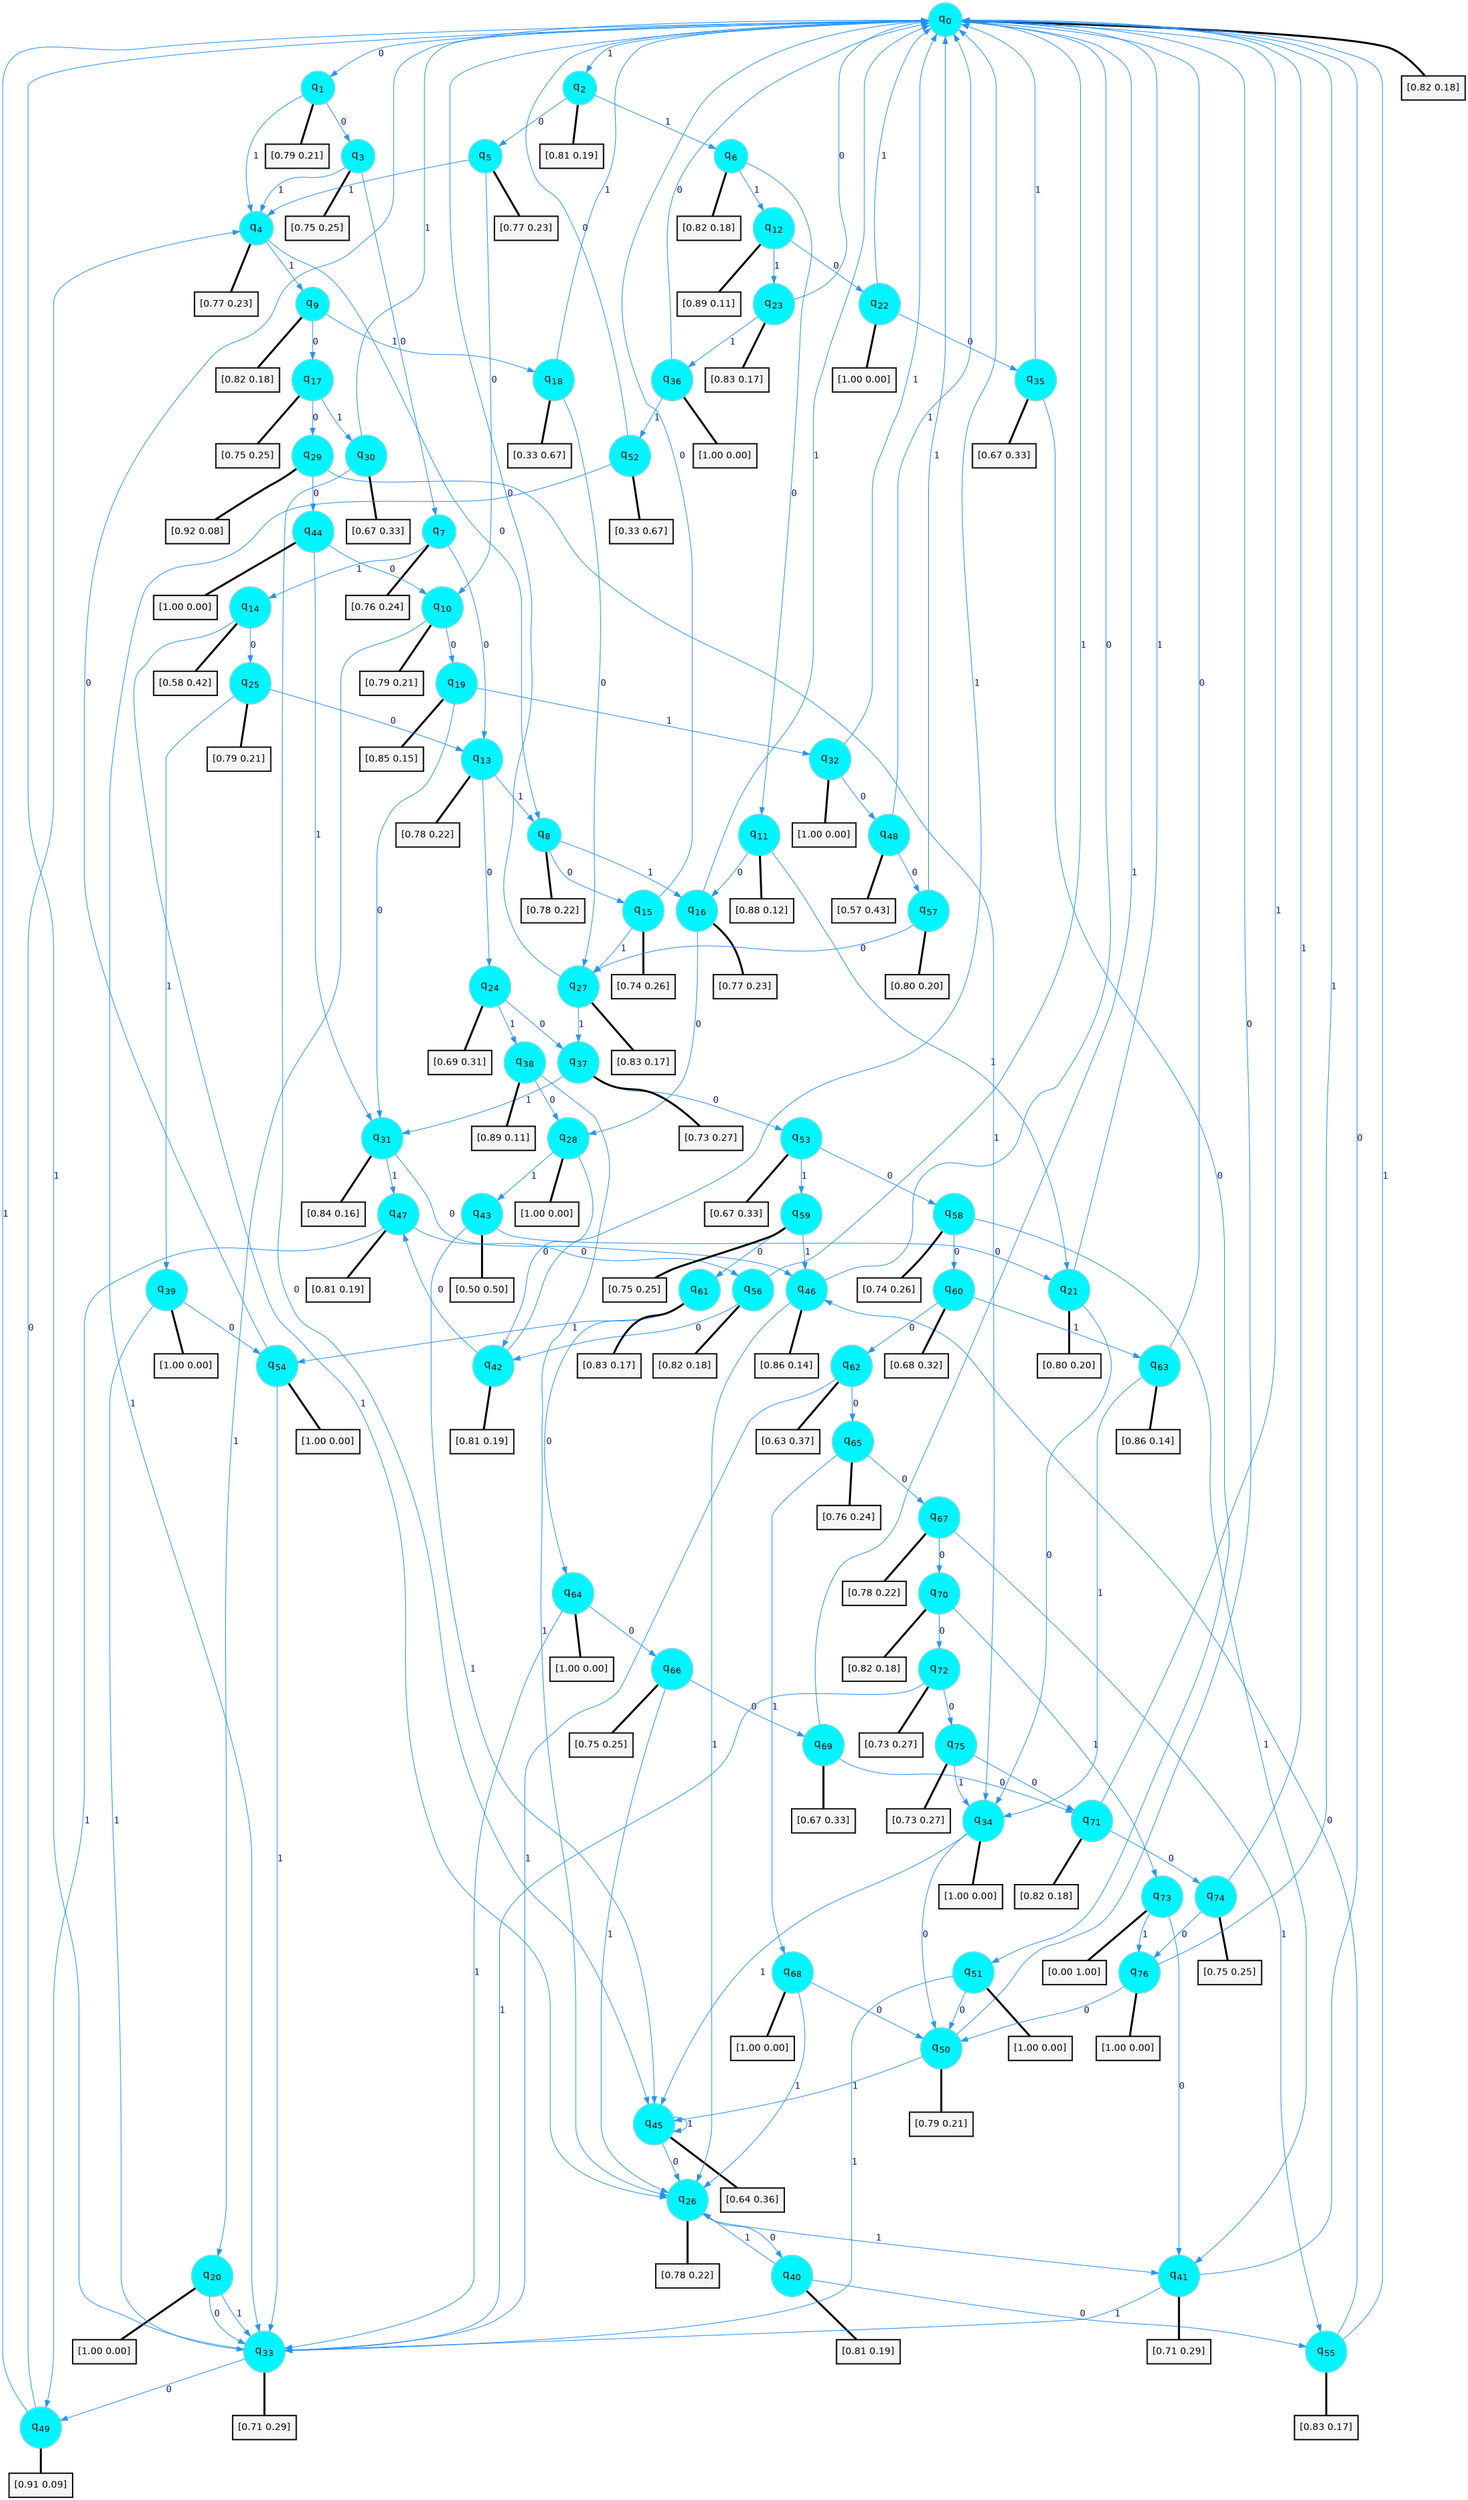 digraph G {
graph [
bgcolor=transparent, dpi=300, rankdir=TD, size="40,25"];
node [
color=gray, fillcolor=turquoise1, fontcolor=black, fontname=Helvetica, fontsize=16, fontweight=bold, shape=circle, style=filled];
edge [
arrowsize=1, color=dodgerblue1, fontcolor=midnightblue, fontname=courier, fontweight=bold, penwidth=1, style=solid, weight=20];
0[label=<q<SUB>0</SUB>>];
1[label=<q<SUB>1</SUB>>];
2[label=<q<SUB>2</SUB>>];
3[label=<q<SUB>3</SUB>>];
4[label=<q<SUB>4</SUB>>];
5[label=<q<SUB>5</SUB>>];
6[label=<q<SUB>6</SUB>>];
7[label=<q<SUB>7</SUB>>];
8[label=<q<SUB>8</SUB>>];
9[label=<q<SUB>9</SUB>>];
10[label=<q<SUB>10</SUB>>];
11[label=<q<SUB>11</SUB>>];
12[label=<q<SUB>12</SUB>>];
13[label=<q<SUB>13</SUB>>];
14[label=<q<SUB>14</SUB>>];
15[label=<q<SUB>15</SUB>>];
16[label=<q<SUB>16</SUB>>];
17[label=<q<SUB>17</SUB>>];
18[label=<q<SUB>18</SUB>>];
19[label=<q<SUB>19</SUB>>];
20[label=<q<SUB>20</SUB>>];
21[label=<q<SUB>21</SUB>>];
22[label=<q<SUB>22</SUB>>];
23[label=<q<SUB>23</SUB>>];
24[label=<q<SUB>24</SUB>>];
25[label=<q<SUB>25</SUB>>];
26[label=<q<SUB>26</SUB>>];
27[label=<q<SUB>27</SUB>>];
28[label=<q<SUB>28</SUB>>];
29[label=<q<SUB>29</SUB>>];
30[label=<q<SUB>30</SUB>>];
31[label=<q<SUB>31</SUB>>];
32[label=<q<SUB>32</SUB>>];
33[label=<q<SUB>33</SUB>>];
34[label=<q<SUB>34</SUB>>];
35[label=<q<SUB>35</SUB>>];
36[label=<q<SUB>36</SUB>>];
37[label=<q<SUB>37</SUB>>];
38[label=<q<SUB>38</SUB>>];
39[label=<q<SUB>39</SUB>>];
40[label=<q<SUB>40</SUB>>];
41[label=<q<SUB>41</SUB>>];
42[label=<q<SUB>42</SUB>>];
43[label=<q<SUB>43</SUB>>];
44[label=<q<SUB>44</SUB>>];
45[label=<q<SUB>45</SUB>>];
46[label=<q<SUB>46</SUB>>];
47[label=<q<SUB>47</SUB>>];
48[label=<q<SUB>48</SUB>>];
49[label=<q<SUB>49</SUB>>];
50[label=<q<SUB>50</SUB>>];
51[label=<q<SUB>51</SUB>>];
52[label=<q<SUB>52</SUB>>];
53[label=<q<SUB>53</SUB>>];
54[label=<q<SUB>54</SUB>>];
55[label=<q<SUB>55</SUB>>];
56[label=<q<SUB>56</SUB>>];
57[label=<q<SUB>57</SUB>>];
58[label=<q<SUB>58</SUB>>];
59[label=<q<SUB>59</SUB>>];
60[label=<q<SUB>60</SUB>>];
61[label=<q<SUB>61</SUB>>];
62[label=<q<SUB>62</SUB>>];
63[label=<q<SUB>63</SUB>>];
64[label=<q<SUB>64</SUB>>];
65[label=<q<SUB>65</SUB>>];
66[label=<q<SUB>66</SUB>>];
67[label=<q<SUB>67</SUB>>];
68[label=<q<SUB>68</SUB>>];
69[label=<q<SUB>69</SUB>>];
70[label=<q<SUB>70</SUB>>];
71[label=<q<SUB>71</SUB>>];
72[label=<q<SUB>72</SUB>>];
73[label=<q<SUB>73</SUB>>];
74[label=<q<SUB>74</SUB>>];
75[label=<q<SUB>75</SUB>>];
76[label=<q<SUB>76</SUB>>];
77[label="[0.82 0.18]", shape=box,fontcolor=black, fontname=Helvetica, fontsize=14, penwidth=2, fillcolor=whitesmoke,color=black];
78[label="[0.79 0.21]", shape=box,fontcolor=black, fontname=Helvetica, fontsize=14, penwidth=2, fillcolor=whitesmoke,color=black];
79[label="[0.81 0.19]", shape=box,fontcolor=black, fontname=Helvetica, fontsize=14, penwidth=2, fillcolor=whitesmoke,color=black];
80[label="[0.75 0.25]", shape=box,fontcolor=black, fontname=Helvetica, fontsize=14, penwidth=2, fillcolor=whitesmoke,color=black];
81[label="[0.77 0.23]", shape=box,fontcolor=black, fontname=Helvetica, fontsize=14, penwidth=2, fillcolor=whitesmoke,color=black];
82[label="[0.77 0.23]", shape=box,fontcolor=black, fontname=Helvetica, fontsize=14, penwidth=2, fillcolor=whitesmoke,color=black];
83[label="[0.82 0.18]", shape=box,fontcolor=black, fontname=Helvetica, fontsize=14, penwidth=2, fillcolor=whitesmoke,color=black];
84[label="[0.76 0.24]", shape=box,fontcolor=black, fontname=Helvetica, fontsize=14, penwidth=2, fillcolor=whitesmoke,color=black];
85[label="[0.78 0.22]", shape=box,fontcolor=black, fontname=Helvetica, fontsize=14, penwidth=2, fillcolor=whitesmoke,color=black];
86[label="[0.82 0.18]", shape=box,fontcolor=black, fontname=Helvetica, fontsize=14, penwidth=2, fillcolor=whitesmoke,color=black];
87[label="[0.79 0.21]", shape=box,fontcolor=black, fontname=Helvetica, fontsize=14, penwidth=2, fillcolor=whitesmoke,color=black];
88[label="[0.88 0.12]", shape=box,fontcolor=black, fontname=Helvetica, fontsize=14, penwidth=2, fillcolor=whitesmoke,color=black];
89[label="[0.89 0.11]", shape=box,fontcolor=black, fontname=Helvetica, fontsize=14, penwidth=2, fillcolor=whitesmoke,color=black];
90[label="[0.78 0.22]", shape=box,fontcolor=black, fontname=Helvetica, fontsize=14, penwidth=2, fillcolor=whitesmoke,color=black];
91[label="[0.58 0.42]", shape=box,fontcolor=black, fontname=Helvetica, fontsize=14, penwidth=2, fillcolor=whitesmoke,color=black];
92[label="[0.74 0.26]", shape=box,fontcolor=black, fontname=Helvetica, fontsize=14, penwidth=2, fillcolor=whitesmoke,color=black];
93[label="[0.77 0.23]", shape=box,fontcolor=black, fontname=Helvetica, fontsize=14, penwidth=2, fillcolor=whitesmoke,color=black];
94[label="[0.75 0.25]", shape=box,fontcolor=black, fontname=Helvetica, fontsize=14, penwidth=2, fillcolor=whitesmoke,color=black];
95[label="[0.33 0.67]", shape=box,fontcolor=black, fontname=Helvetica, fontsize=14, penwidth=2, fillcolor=whitesmoke,color=black];
96[label="[0.85 0.15]", shape=box,fontcolor=black, fontname=Helvetica, fontsize=14, penwidth=2, fillcolor=whitesmoke,color=black];
97[label="[1.00 0.00]", shape=box,fontcolor=black, fontname=Helvetica, fontsize=14, penwidth=2, fillcolor=whitesmoke,color=black];
98[label="[0.80 0.20]", shape=box,fontcolor=black, fontname=Helvetica, fontsize=14, penwidth=2, fillcolor=whitesmoke,color=black];
99[label="[1.00 0.00]", shape=box,fontcolor=black, fontname=Helvetica, fontsize=14, penwidth=2, fillcolor=whitesmoke,color=black];
100[label="[0.83 0.17]", shape=box,fontcolor=black, fontname=Helvetica, fontsize=14, penwidth=2, fillcolor=whitesmoke,color=black];
101[label="[0.69 0.31]", shape=box,fontcolor=black, fontname=Helvetica, fontsize=14, penwidth=2, fillcolor=whitesmoke,color=black];
102[label="[0.79 0.21]", shape=box,fontcolor=black, fontname=Helvetica, fontsize=14, penwidth=2, fillcolor=whitesmoke,color=black];
103[label="[0.78 0.22]", shape=box,fontcolor=black, fontname=Helvetica, fontsize=14, penwidth=2, fillcolor=whitesmoke,color=black];
104[label="[0.83 0.17]", shape=box,fontcolor=black, fontname=Helvetica, fontsize=14, penwidth=2, fillcolor=whitesmoke,color=black];
105[label="[1.00 0.00]", shape=box,fontcolor=black, fontname=Helvetica, fontsize=14, penwidth=2, fillcolor=whitesmoke,color=black];
106[label="[0.92 0.08]", shape=box,fontcolor=black, fontname=Helvetica, fontsize=14, penwidth=2, fillcolor=whitesmoke,color=black];
107[label="[0.67 0.33]", shape=box,fontcolor=black, fontname=Helvetica, fontsize=14, penwidth=2, fillcolor=whitesmoke,color=black];
108[label="[0.84 0.16]", shape=box,fontcolor=black, fontname=Helvetica, fontsize=14, penwidth=2, fillcolor=whitesmoke,color=black];
109[label="[1.00 0.00]", shape=box,fontcolor=black, fontname=Helvetica, fontsize=14, penwidth=2, fillcolor=whitesmoke,color=black];
110[label="[0.71 0.29]", shape=box,fontcolor=black, fontname=Helvetica, fontsize=14, penwidth=2, fillcolor=whitesmoke,color=black];
111[label="[1.00 0.00]", shape=box,fontcolor=black, fontname=Helvetica, fontsize=14, penwidth=2, fillcolor=whitesmoke,color=black];
112[label="[0.67 0.33]", shape=box,fontcolor=black, fontname=Helvetica, fontsize=14, penwidth=2, fillcolor=whitesmoke,color=black];
113[label="[1.00 0.00]", shape=box,fontcolor=black, fontname=Helvetica, fontsize=14, penwidth=2, fillcolor=whitesmoke,color=black];
114[label="[0.73 0.27]", shape=box,fontcolor=black, fontname=Helvetica, fontsize=14, penwidth=2, fillcolor=whitesmoke,color=black];
115[label="[0.89 0.11]", shape=box,fontcolor=black, fontname=Helvetica, fontsize=14, penwidth=2, fillcolor=whitesmoke,color=black];
116[label="[1.00 0.00]", shape=box,fontcolor=black, fontname=Helvetica, fontsize=14, penwidth=2, fillcolor=whitesmoke,color=black];
117[label="[0.81 0.19]", shape=box,fontcolor=black, fontname=Helvetica, fontsize=14, penwidth=2, fillcolor=whitesmoke,color=black];
118[label="[0.71 0.29]", shape=box,fontcolor=black, fontname=Helvetica, fontsize=14, penwidth=2, fillcolor=whitesmoke,color=black];
119[label="[0.81 0.19]", shape=box,fontcolor=black, fontname=Helvetica, fontsize=14, penwidth=2, fillcolor=whitesmoke,color=black];
120[label="[0.50 0.50]", shape=box,fontcolor=black, fontname=Helvetica, fontsize=14, penwidth=2, fillcolor=whitesmoke,color=black];
121[label="[1.00 0.00]", shape=box,fontcolor=black, fontname=Helvetica, fontsize=14, penwidth=2, fillcolor=whitesmoke,color=black];
122[label="[0.64 0.36]", shape=box,fontcolor=black, fontname=Helvetica, fontsize=14, penwidth=2, fillcolor=whitesmoke,color=black];
123[label="[0.86 0.14]", shape=box,fontcolor=black, fontname=Helvetica, fontsize=14, penwidth=2, fillcolor=whitesmoke,color=black];
124[label="[0.81 0.19]", shape=box,fontcolor=black, fontname=Helvetica, fontsize=14, penwidth=2, fillcolor=whitesmoke,color=black];
125[label="[0.57 0.43]", shape=box,fontcolor=black, fontname=Helvetica, fontsize=14, penwidth=2, fillcolor=whitesmoke,color=black];
126[label="[0.91 0.09]", shape=box,fontcolor=black, fontname=Helvetica, fontsize=14, penwidth=2, fillcolor=whitesmoke,color=black];
127[label="[0.79 0.21]", shape=box,fontcolor=black, fontname=Helvetica, fontsize=14, penwidth=2, fillcolor=whitesmoke,color=black];
128[label="[1.00 0.00]", shape=box,fontcolor=black, fontname=Helvetica, fontsize=14, penwidth=2, fillcolor=whitesmoke,color=black];
129[label="[0.33 0.67]", shape=box,fontcolor=black, fontname=Helvetica, fontsize=14, penwidth=2, fillcolor=whitesmoke,color=black];
130[label="[0.67 0.33]", shape=box,fontcolor=black, fontname=Helvetica, fontsize=14, penwidth=2, fillcolor=whitesmoke,color=black];
131[label="[1.00 0.00]", shape=box,fontcolor=black, fontname=Helvetica, fontsize=14, penwidth=2, fillcolor=whitesmoke,color=black];
132[label="[0.83 0.17]", shape=box,fontcolor=black, fontname=Helvetica, fontsize=14, penwidth=2, fillcolor=whitesmoke,color=black];
133[label="[0.82 0.18]", shape=box,fontcolor=black, fontname=Helvetica, fontsize=14, penwidth=2, fillcolor=whitesmoke,color=black];
134[label="[0.80 0.20]", shape=box,fontcolor=black, fontname=Helvetica, fontsize=14, penwidth=2, fillcolor=whitesmoke,color=black];
135[label="[0.74 0.26]", shape=box,fontcolor=black, fontname=Helvetica, fontsize=14, penwidth=2, fillcolor=whitesmoke,color=black];
136[label="[0.75 0.25]", shape=box,fontcolor=black, fontname=Helvetica, fontsize=14, penwidth=2, fillcolor=whitesmoke,color=black];
137[label="[0.68 0.32]", shape=box,fontcolor=black, fontname=Helvetica, fontsize=14, penwidth=2, fillcolor=whitesmoke,color=black];
138[label="[0.83 0.17]", shape=box,fontcolor=black, fontname=Helvetica, fontsize=14, penwidth=2, fillcolor=whitesmoke,color=black];
139[label="[0.63 0.37]", shape=box,fontcolor=black, fontname=Helvetica, fontsize=14, penwidth=2, fillcolor=whitesmoke,color=black];
140[label="[0.86 0.14]", shape=box,fontcolor=black, fontname=Helvetica, fontsize=14, penwidth=2, fillcolor=whitesmoke,color=black];
141[label="[1.00 0.00]", shape=box,fontcolor=black, fontname=Helvetica, fontsize=14, penwidth=2, fillcolor=whitesmoke,color=black];
142[label="[0.76 0.24]", shape=box,fontcolor=black, fontname=Helvetica, fontsize=14, penwidth=2, fillcolor=whitesmoke,color=black];
143[label="[0.75 0.25]", shape=box,fontcolor=black, fontname=Helvetica, fontsize=14, penwidth=2, fillcolor=whitesmoke,color=black];
144[label="[0.78 0.22]", shape=box,fontcolor=black, fontname=Helvetica, fontsize=14, penwidth=2, fillcolor=whitesmoke,color=black];
145[label="[1.00 0.00]", shape=box,fontcolor=black, fontname=Helvetica, fontsize=14, penwidth=2, fillcolor=whitesmoke,color=black];
146[label="[0.67 0.33]", shape=box,fontcolor=black, fontname=Helvetica, fontsize=14, penwidth=2, fillcolor=whitesmoke,color=black];
147[label="[0.82 0.18]", shape=box,fontcolor=black, fontname=Helvetica, fontsize=14, penwidth=2, fillcolor=whitesmoke,color=black];
148[label="[0.82 0.18]", shape=box,fontcolor=black, fontname=Helvetica, fontsize=14, penwidth=2, fillcolor=whitesmoke,color=black];
149[label="[0.73 0.27]", shape=box,fontcolor=black, fontname=Helvetica, fontsize=14, penwidth=2, fillcolor=whitesmoke,color=black];
150[label="[0.00 1.00]", shape=box,fontcolor=black, fontname=Helvetica, fontsize=14, penwidth=2, fillcolor=whitesmoke,color=black];
151[label="[0.75 0.25]", shape=box,fontcolor=black, fontname=Helvetica, fontsize=14, penwidth=2, fillcolor=whitesmoke,color=black];
152[label="[0.73 0.27]", shape=box,fontcolor=black, fontname=Helvetica, fontsize=14, penwidth=2, fillcolor=whitesmoke,color=black];
153[label="[1.00 0.00]", shape=box,fontcolor=black, fontname=Helvetica, fontsize=14, penwidth=2, fillcolor=whitesmoke,color=black];
0->1 [label=0];
0->2 [label=1];
0->77 [arrowhead=none, penwidth=3,color=black];
1->3 [label=0];
1->4 [label=1];
1->78 [arrowhead=none, penwidth=3,color=black];
2->5 [label=0];
2->6 [label=1];
2->79 [arrowhead=none, penwidth=3,color=black];
3->7 [label=0];
3->4 [label=1];
3->80 [arrowhead=none, penwidth=3,color=black];
4->8 [label=0];
4->9 [label=1];
4->81 [arrowhead=none, penwidth=3,color=black];
5->10 [label=0];
5->4 [label=1];
5->82 [arrowhead=none, penwidth=3,color=black];
6->11 [label=0];
6->12 [label=1];
6->83 [arrowhead=none, penwidth=3,color=black];
7->13 [label=0];
7->14 [label=1];
7->84 [arrowhead=none, penwidth=3,color=black];
8->15 [label=0];
8->16 [label=1];
8->85 [arrowhead=none, penwidth=3,color=black];
9->17 [label=0];
9->18 [label=1];
9->86 [arrowhead=none, penwidth=3,color=black];
10->19 [label=0];
10->20 [label=1];
10->87 [arrowhead=none, penwidth=3,color=black];
11->16 [label=0];
11->21 [label=1];
11->88 [arrowhead=none, penwidth=3,color=black];
12->22 [label=0];
12->23 [label=1];
12->89 [arrowhead=none, penwidth=3,color=black];
13->24 [label=0];
13->8 [label=1];
13->90 [arrowhead=none, penwidth=3,color=black];
14->25 [label=0];
14->26 [label=1];
14->91 [arrowhead=none, penwidth=3,color=black];
15->0 [label=0];
15->27 [label=1];
15->92 [arrowhead=none, penwidth=3,color=black];
16->28 [label=0];
16->0 [label=1];
16->93 [arrowhead=none, penwidth=3,color=black];
17->29 [label=0];
17->30 [label=1];
17->94 [arrowhead=none, penwidth=3,color=black];
18->27 [label=0];
18->0 [label=1];
18->95 [arrowhead=none, penwidth=3,color=black];
19->31 [label=0];
19->32 [label=1];
19->96 [arrowhead=none, penwidth=3,color=black];
20->33 [label=0];
20->33 [label=1];
20->97 [arrowhead=none, penwidth=3,color=black];
21->34 [label=0];
21->0 [label=1];
21->98 [arrowhead=none, penwidth=3,color=black];
22->35 [label=0];
22->0 [label=1];
22->99 [arrowhead=none, penwidth=3,color=black];
23->0 [label=0];
23->36 [label=1];
23->100 [arrowhead=none, penwidth=3,color=black];
24->37 [label=0];
24->38 [label=1];
24->101 [arrowhead=none, penwidth=3,color=black];
25->13 [label=0];
25->39 [label=1];
25->102 [arrowhead=none, penwidth=3,color=black];
26->40 [label=0];
26->41 [label=1];
26->103 [arrowhead=none, penwidth=3,color=black];
27->0 [label=0];
27->37 [label=1];
27->104 [arrowhead=none, penwidth=3,color=black];
28->42 [label=0];
28->43 [label=1];
28->105 [arrowhead=none, penwidth=3,color=black];
29->44 [label=0];
29->34 [label=1];
29->106 [arrowhead=none, penwidth=3,color=black];
30->45 [label=0];
30->0 [label=1];
30->107 [arrowhead=none, penwidth=3,color=black];
31->46 [label=0];
31->47 [label=1];
31->108 [arrowhead=none, penwidth=3,color=black];
32->48 [label=0];
32->0 [label=1];
32->109 [arrowhead=none, penwidth=3,color=black];
33->49 [label=0];
33->0 [label=1];
33->110 [arrowhead=none, penwidth=3,color=black];
34->50 [label=0];
34->45 [label=1];
34->111 [arrowhead=none, penwidth=3,color=black];
35->51 [label=0];
35->0 [label=1];
35->112 [arrowhead=none, penwidth=3,color=black];
36->0 [label=0];
36->52 [label=1];
36->113 [arrowhead=none, penwidth=3,color=black];
37->53 [label=0];
37->31 [label=1];
37->114 [arrowhead=none, penwidth=3,color=black];
38->28 [label=0];
38->26 [label=1];
38->115 [arrowhead=none, penwidth=3,color=black];
39->54 [label=0];
39->33 [label=1];
39->116 [arrowhead=none, penwidth=3,color=black];
40->55 [label=0];
40->26 [label=1];
40->117 [arrowhead=none, penwidth=3,color=black];
41->0 [label=0];
41->33 [label=1];
41->118 [arrowhead=none, penwidth=3,color=black];
42->47 [label=0];
42->0 [label=1];
42->119 [arrowhead=none, penwidth=3,color=black];
43->21 [label=0];
43->45 [label=1];
43->120 [arrowhead=none, penwidth=3,color=black];
44->10 [label=0];
44->31 [label=1];
44->121 [arrowhead=none, penwidth=3,color=black];
45->26 [label=0];
45->45 [label=1];
45->122 [arrowhead=none, penwidth=3,color=black];
46->0 [label=0];
46->26 [label=1];
46->123 [arrowhead=none, penwidth=3,color=black];
47->56 [label=0];
47->49 [label=1];
47->124 [arrowhead=none, penwidth=3,color=black];
48->57 [label=0];
48->0 [label=1];
48->125 [arrowhead=none, penwidth=3,color=black];
49->4 [label=0];
49->0 [label=1];
49->126 [arrowhead=none, penwidth=3,color=black];
50->0 [label=0];
50->45 [label=1];
50->127 [arrowhead=none, penwidth=3,color=black];
51->50 [label=0];
51->33 [label=1];
51->128 [arrowhead=none, penwidth=3,color=black];
52->0 [label=0];
52->33 [label=1];
52->129 [arrowhead=none, penwidth=3,color=black];
53->58 [label=0];
53->59 [label=1];
53->130 [arrowhead=none, penwidth=3,color=black];
54->0 [label=0];
54->33 [label=1];
54->131 [arrowhead=none, penwidth=3,color=black];
55->46 [label=0];
55->0 [label=1];
55->132 [arrowhead=none, penwidth=3,color=black];
56->42 [label=0];
56->0 [label=1];
56->133 [arrowhead=none, penwidth=3,color=black];
57->27 [label=0];
57->0 [label=1];
57->134 [arrowhead=none, penwidth=3,color=black];
58->60 [label=0];
58->41 [label=1];
58->135 [arrowhead=none, penwidth=3,color=black];
59->61 [label=0];
59->46 [label=1];
59->136 [arrowhead=none, penwidth=3,color=black];
60->62 [label=0];
60->63 [label=1];
60->137 [arrowhead=none, penwidth=3,color=black];
61->64 [label=0];
61->54 [label=1];
61->138 [arrowhead=none, penwidth=3,color=black];
62->65 [label=0];
62->33 [label=1];
62->139 [arrowhead=none, penwidth=3,color=black];
63->0 [label=0];
63->34 [label=1];
63->140 [arrowhead=none, penwidth=3,color=black];
64->66 [label=0];
64->33 [label=1];
64->141 [arrowhead=none, penwidth=3,color=black];
65->67 [label=0];
65->68 [label=1];
65->142 [arrowhead=none, penwidth=3,color=black];
66->69 [label=0];
66->26 [label=1];
66->143 [arrowhead=none, penwidth=3,color=black];
67->70 [label=0];
67->55 [label=1];
67->144 [arrowhead=none, penwidth=3,color=black];
68->50 [label=0];
68->26 [label=1];
68->145 [arrowhead=none, penwidth=3,color=black];
69->71 [label=0];
69->0 [label=1];
69->146 [arrowhead=none, penwidth=3,color=black];
70->72 [label=0];
70->73 [label=1];
70->147 [arrowhead=none, penwidth=3,color=black];
71->74 [label=0];
71->0 [label=1];
71->148 [arrowhead=none, penwidth=3,color=black];
72->75 [label=0];
72->33 [label=1];
72->149 [arrowhead=none, penwidth=3,color=black];
73->41 [label=0];
73->76 [label=1];
73->150 [arrowhead=none, penwidth=3,color=black];
74->76 [label=0];
74->0 [label=1];
74->151 [arrowhead=none, penwidth=3,color=black];
75->71 [label=0];
75->34 [label=1];
75->152 [arrowhead=none, penwidth=3,color=black];
76->50 [label=0];
76->0 [label=1];
76->153 [arrowhead=none, penwidth=3,color=black];
}

